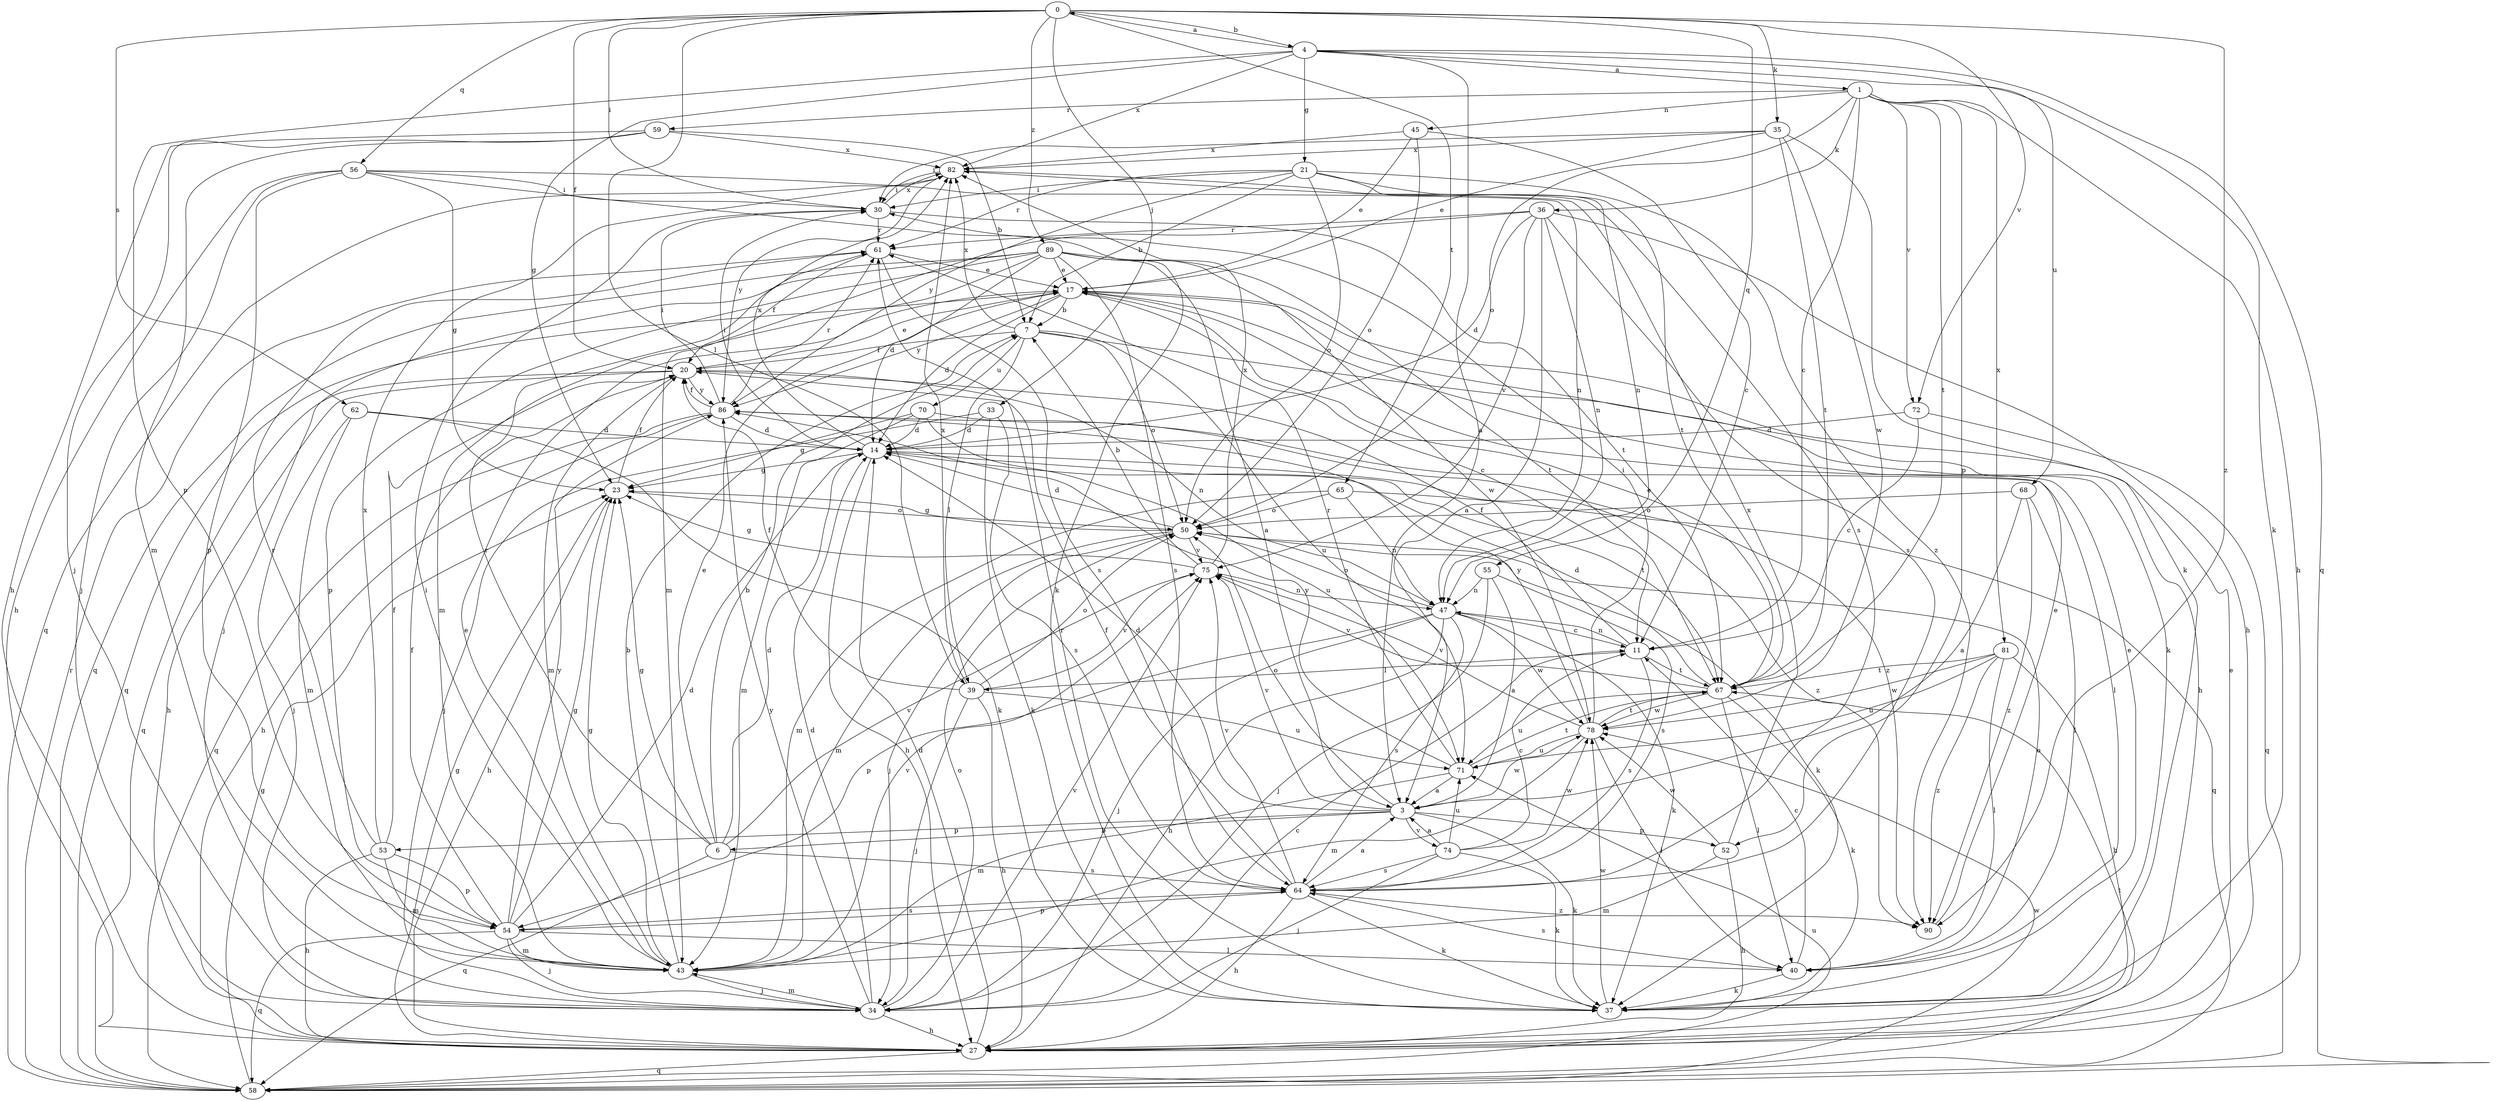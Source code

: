 strict digraph  {
0;
1;
3;
4;
6;
7;
11;
14;
17;
20;
21;
23;
27;
30;
33;
34;
35;
36;
37;
39;
40;
43;
45;
47;
50;
52;
53;
54;
55;
56;
58;
59;
61;
62;
64;
65;
67;
68;
70;
71;
72;
74;
75;
78;
81;
82;
86;
89;
90;
0 -> 4  [label=b];
0 -> 20  [label=f];
0 -> 30  [label=i];
0 -> 33  [label=j];
0 -> 35  [label=k];
0 -> 39  [label=l];
0 -> 55  [label=q];
0 -> 56  [label=q];
0 -> 62  [label=s];
0 -> 65  [label=t];
0 -> 72  [label=v];
0 -> 89  [label=z];
0 -> 90  [label=z];
1 -> 11  [label=c];
1 -> 27  [label=h];
1 -> 36  [label=k];
1 -> 45  [label=n];
1 -> 50  [label=o];
1 -> 52  [label=p];
1 -> 59  [label=r];
1 -> 67  [label=t];
1 -> 72  [label=v];
1 -> 81  [label=x];
3 -> 6  [label=b];
3 -> 14  [label=d];
3 -> 37  [label=k];
3 -> 50  [label=o];
3 -> 52  [label=p];
3 -> 53  [label=p];
3 -> 74  [label=v];
3 -> 75  [label=v];
3 -> 78  [label=w];
4 -> 0  [label=a];
4 -> 1  [label=a];
4 -> 3  [label=a];
4 -> 21  [label=g];
4 -> 23  [label=g];
4 -> 37  [label=k];
4 -> 54  [label=p];
4 -> 58  [label=q];
4 -> 68  [label=u];
4 -> 82  [label=x];
6 -> 7  [label=b];
6 -> 14  [label=d];
6 -> 17  [label=e];
6 -> 23  [label=g];
6 -> 58  [label=q];
6 -> 61  [label=r];
6 -> 64  [label=s];
6 -> 75  [label=v];
7 -> 20  [label=f];
7 -> 27  [label=h];
7 -> 39  [label=l];
7 -> 50  [label=o];
7 -> 70  [label=u];
7 -> 71  [label=u];
7 -> 82  [label=x];
11 -> 20  [label=f];
11 -> 39  [label=l];
11 -> 47  [label=n];
11 -> 64  [label=s];
11 -> 67  [label=t];
14 -> 23  [label=g];
14 -> 27  [label=h];
14 -> 30  [label=i];
14 -> 67  [label=t];
14 -> 82  [label=x];
14 -> 90  [label=z];
17 -> 7  [label=b];
17 -> 11  [label=c];
17 -> 14  [label=d];
17 -> 37  [label=k];
17 -> 58  [label=q];
17 -> 86  [label=y];
20 -> 17  [label=e];
20 -> 27  [label=h];
20 -> 43  [label=m];
20 -> 47  [label=n];
20 -> 58  [label=q];
20 -> 86  [label=y];
21 -> 7  [label=b];
21 -> 30  [label=i];
21 -> 47  [label=n];
21 -> 50  [label=o];
21 -> 61  [label=r];
21 -> 67  [label=t];
21 -> 86  [label=y];
21 -> 90  [label=z];
23 -> 20  [label=f];
23 -> 27  [label=h];
23 -> 50  [label=o];
27 -> 14  [label=d];
27 -> 17  [label=e];
27 -> 23  [label=g];
27 -> 58  [label=q];
30 -> 61  [label=r];
30 -> 67  [label=t];
30 -> 82  [label=x];
33 -> 14  [label=d];
33 -> 34  [label=j];
33 -> 37  [label=k];
33 -> 64  [label=s];
34 -> 11  [label=c];
34 -> 14  [label=d];
34 -> 27  [label=h];
34 -> 43  [label=m];
34 -> 50  [label=o];
34 -> 75  [label=v];
34 -> 86  [label=y];
35 -> 17  [label=e];
35 -> 30  [label=i];
35 -> 37  [label=k];
35 -> 67  [label=t];
35 -> 78  [label=w];
35 -> 82  [label=x];
36 -> 3  [label=a];
36 -> 14  [label=d];
36 -> 27  [label=h];
36 -> 43  [label=m];
36 -> 47  [label=n];
36 -> 61  [label=r];
36 -> 64  [label=s];
36 -> 75  [label=v];
37 -> 17  [label=e];
37 -> 61  [label=r];
37 -> 78  [label=w];
39 -> 20  [label=f];
39 -> 27  [label=h];
39 -> 34  [label=j];
39 -> 50  [label=o];
39 -> 71  [label=u];
39 -> 75  [label=v];
39 -> 82  [label=x];
40 -> 11  [label=c];
40 -> 37  [label=k];
40 -> 50  [label=o];
40 -> 64  [label=s];
43 -> 7  [label=b];
43 -> 17  [label=e];
43 -> 23  [label=g];
43 -> 30  [label=i];
43 -> 34  [label=j];
43 -> 75  [label=v];
45 -> 11  [label=c];
45 -> 17  [label=e];
45 -> 50  [label=o];
45 -> 82  [label=x];
47 -> 11  [label=c];
47 -> 27  [label=h];
47 -> 34  [label=j];
47 -> 37  [label=k];
47 -> 50  [label=o];
47 -> 54  [label=p];
47 -> 64  [label=s];
47 -> 78  [label=w];
50 -> 14  [label=d];
50 -> 23  [label=g];
50 -> 34  [label=j];
50 -> 37  [label=k];
50 -> 43  [label=m];
50 -> 75  [label=v];
52 -> 27  [label=h];
52 -> 43  [label=m];
52 -> 78  [label=w];
52 -> 82  [label=x];
53 -> 20  [label=f];
53 -> 27  [label=h];
53 -> 43  [label=m];
53 -> 54  [label=p];
53 -> 61  [label=r];
53 -> 82  [label=x];
54 -> 14  [label=d];
54 -> 20  [label=f];
54 -> 23  [label=g];
54 -> 34  [label=j];
54 -> 40  [label=l];
54 -> 43  [label=m];
54 -> 58  [label=q];
54 -> 64  [label=s];
54 -> 86  [label=y];
55 -> 3  [label=a];
55 -> 34  [label=j];
55 -> 47  [label=n];
55 -> 64  [label=s];
56 -> 23  [label=g];
56 -> 27  [label=h];
56 -> 30  [label=i];
56 -> 34  [label=j];
56 -> 37  [label=k];
56 -> 47  [label=n];
56 -> 54  [label=p];
58 -> 23  [label=g];
58 -> 61  [label=r];
58 -> 67  [label=t];
58 -> 71  [label=u];
58 -> 78  [label=w];
59 -> 7  [label=b];
59 -> 27  [label=h];
59 -> 34  [label=j];
59 -> 43  [label=m];
59 -> 82  [label=x];
61 -> 17  [label=e];
61 -> 20  [label=f];
61 -> 64  [label=s];
62 -> 14  [label=d];
62 -> 34  [label=j];
62 -> 37  [label=k];
62 -> 43  [label=m];
64 -> 3  [label=a];
64 -> 20  [label=f];
64 -> 27  [label=h];
64 -> 37  [label=k];
64 -> 54  [label=p];
64 -> 75  [label=v];
64 -> 90  [label=z];
65 -> 43  [label=m];
65 -> 47  [label=n];
65 -> 50  [label=o];
65 -> 58  [label=q];
67 -> 14  [label=d];
67 -> 17  [label=e];
67 -> 37  [label=k];
67 -> 40  [label=l];
67 -> 71  [label=u];
67 -> 75  [label=v];
67 -> 78  [label=w];
68 -> 3  [label=a];
68 -> 40  [label=l];
68 -> 50  [label=o];
68 -> 90  [label=z];
70 -> 14  [label=d];
70 -> 23  [label=g];
70 -> 43  [label=m];
70 -> 71  [label=u];
70 -> 90  [label=z];
71 -> 3  [label=a];
71 -> 43  [label=m];
71 -> 61  [label=r];
71 -> 67  [label=t];
71 -> 86  [label=y];
72 -> 11  [label=c];
72 -> 14  [label=d];
72 -> 58  [label=q];
74 -> 3  [label=a];
74 -> 11  [label=c];
74 -> 34  [label=j];
74 -> 37  [label=k];
74 -> 64  [label=s];
74 -> 71  [label=u];
74 -> 78  [label=w];
75 -> 7  [label=b];
75 -> 23  [label=g];
75 -> 47  [label=n];
75 -> 82  [label=x];
78 -> 30  [label=i];
78 -> 40  [label=l];
78 -> 43  [label=m];
78 -> 67  [label=t];
78 -> 71  [label=u];
78 -> 75  [label=v];
78 -> 86  [label=y];
81 -> 27  [label=h];
81 -> 40  [label=l];
81 -> 67  [label=t];
81 -> 71  [label=u];
81 -> 78  [label=w];
81 -> 90  [label=z];
82 -> 30  [label=i];
82 -> 58  [label=q];
82 -> 64  [label=s];
82 -> 86  [label=y];
86 -> 14  [label=d];
86 -> 20  [label=f];
86 -> 27  [label=h];
86 -> 30  [label=i];
86 -> 40  [label=l];
86 -> 58  [label=q];
86 -> 61  [label=r];
89 -> 3  [label=a];
89 -> 14  [label=d];
89 -> 17  [label=e];
89 -> 34  [label=j];
89 -> 43  [label=m];
89 -> 54  [label=p];
89 -> 58  [label=q];
89 -> 64  [label=s];
89 -> 67  [label=t];
89 -> 78  [label=w];
90 -> 17  [label=e];
}
